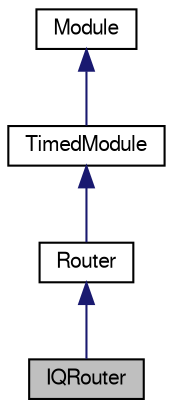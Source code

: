 digraph "IQRouter"
{
  bgcolor="transparent";
  edge [fontname="FreeSans",fontsize="10",labelfontname="FreeSans",labelfontsize="10"];
  node [fontname="FreeSans",fontsize="10",shape=record];
  Node0 [label="IQRouter",height=0.2,width=0.4,color="black", fillcolor="grey75", style="filled", fontcolor="black"];
  Node1 -> Node0 [dir="back",color="midnightblue",fontsize="10",style="solid",fontname="FreeSans"];
  Node1 [label="Router",height=0.2,width=0.4,color="black",URL="$classRouter.html"];
  Node2 -> Node1 [dir="back",color="midnightblue",fontsize="10",style="solid",fontname="FreeSans"];
  Node2 [label="TimedModule",height=0.2,width=0.4,color="black",URL="$classTimedModule.html"];
  Node3 -> Node2 [dir="back",color="midnightblue",fontsize="10",style="solid",fontname="FreeSans"];
  Node3 [label="Module",height=0.2,width=0.4,color="black",URL="$classModule.html"];
}

